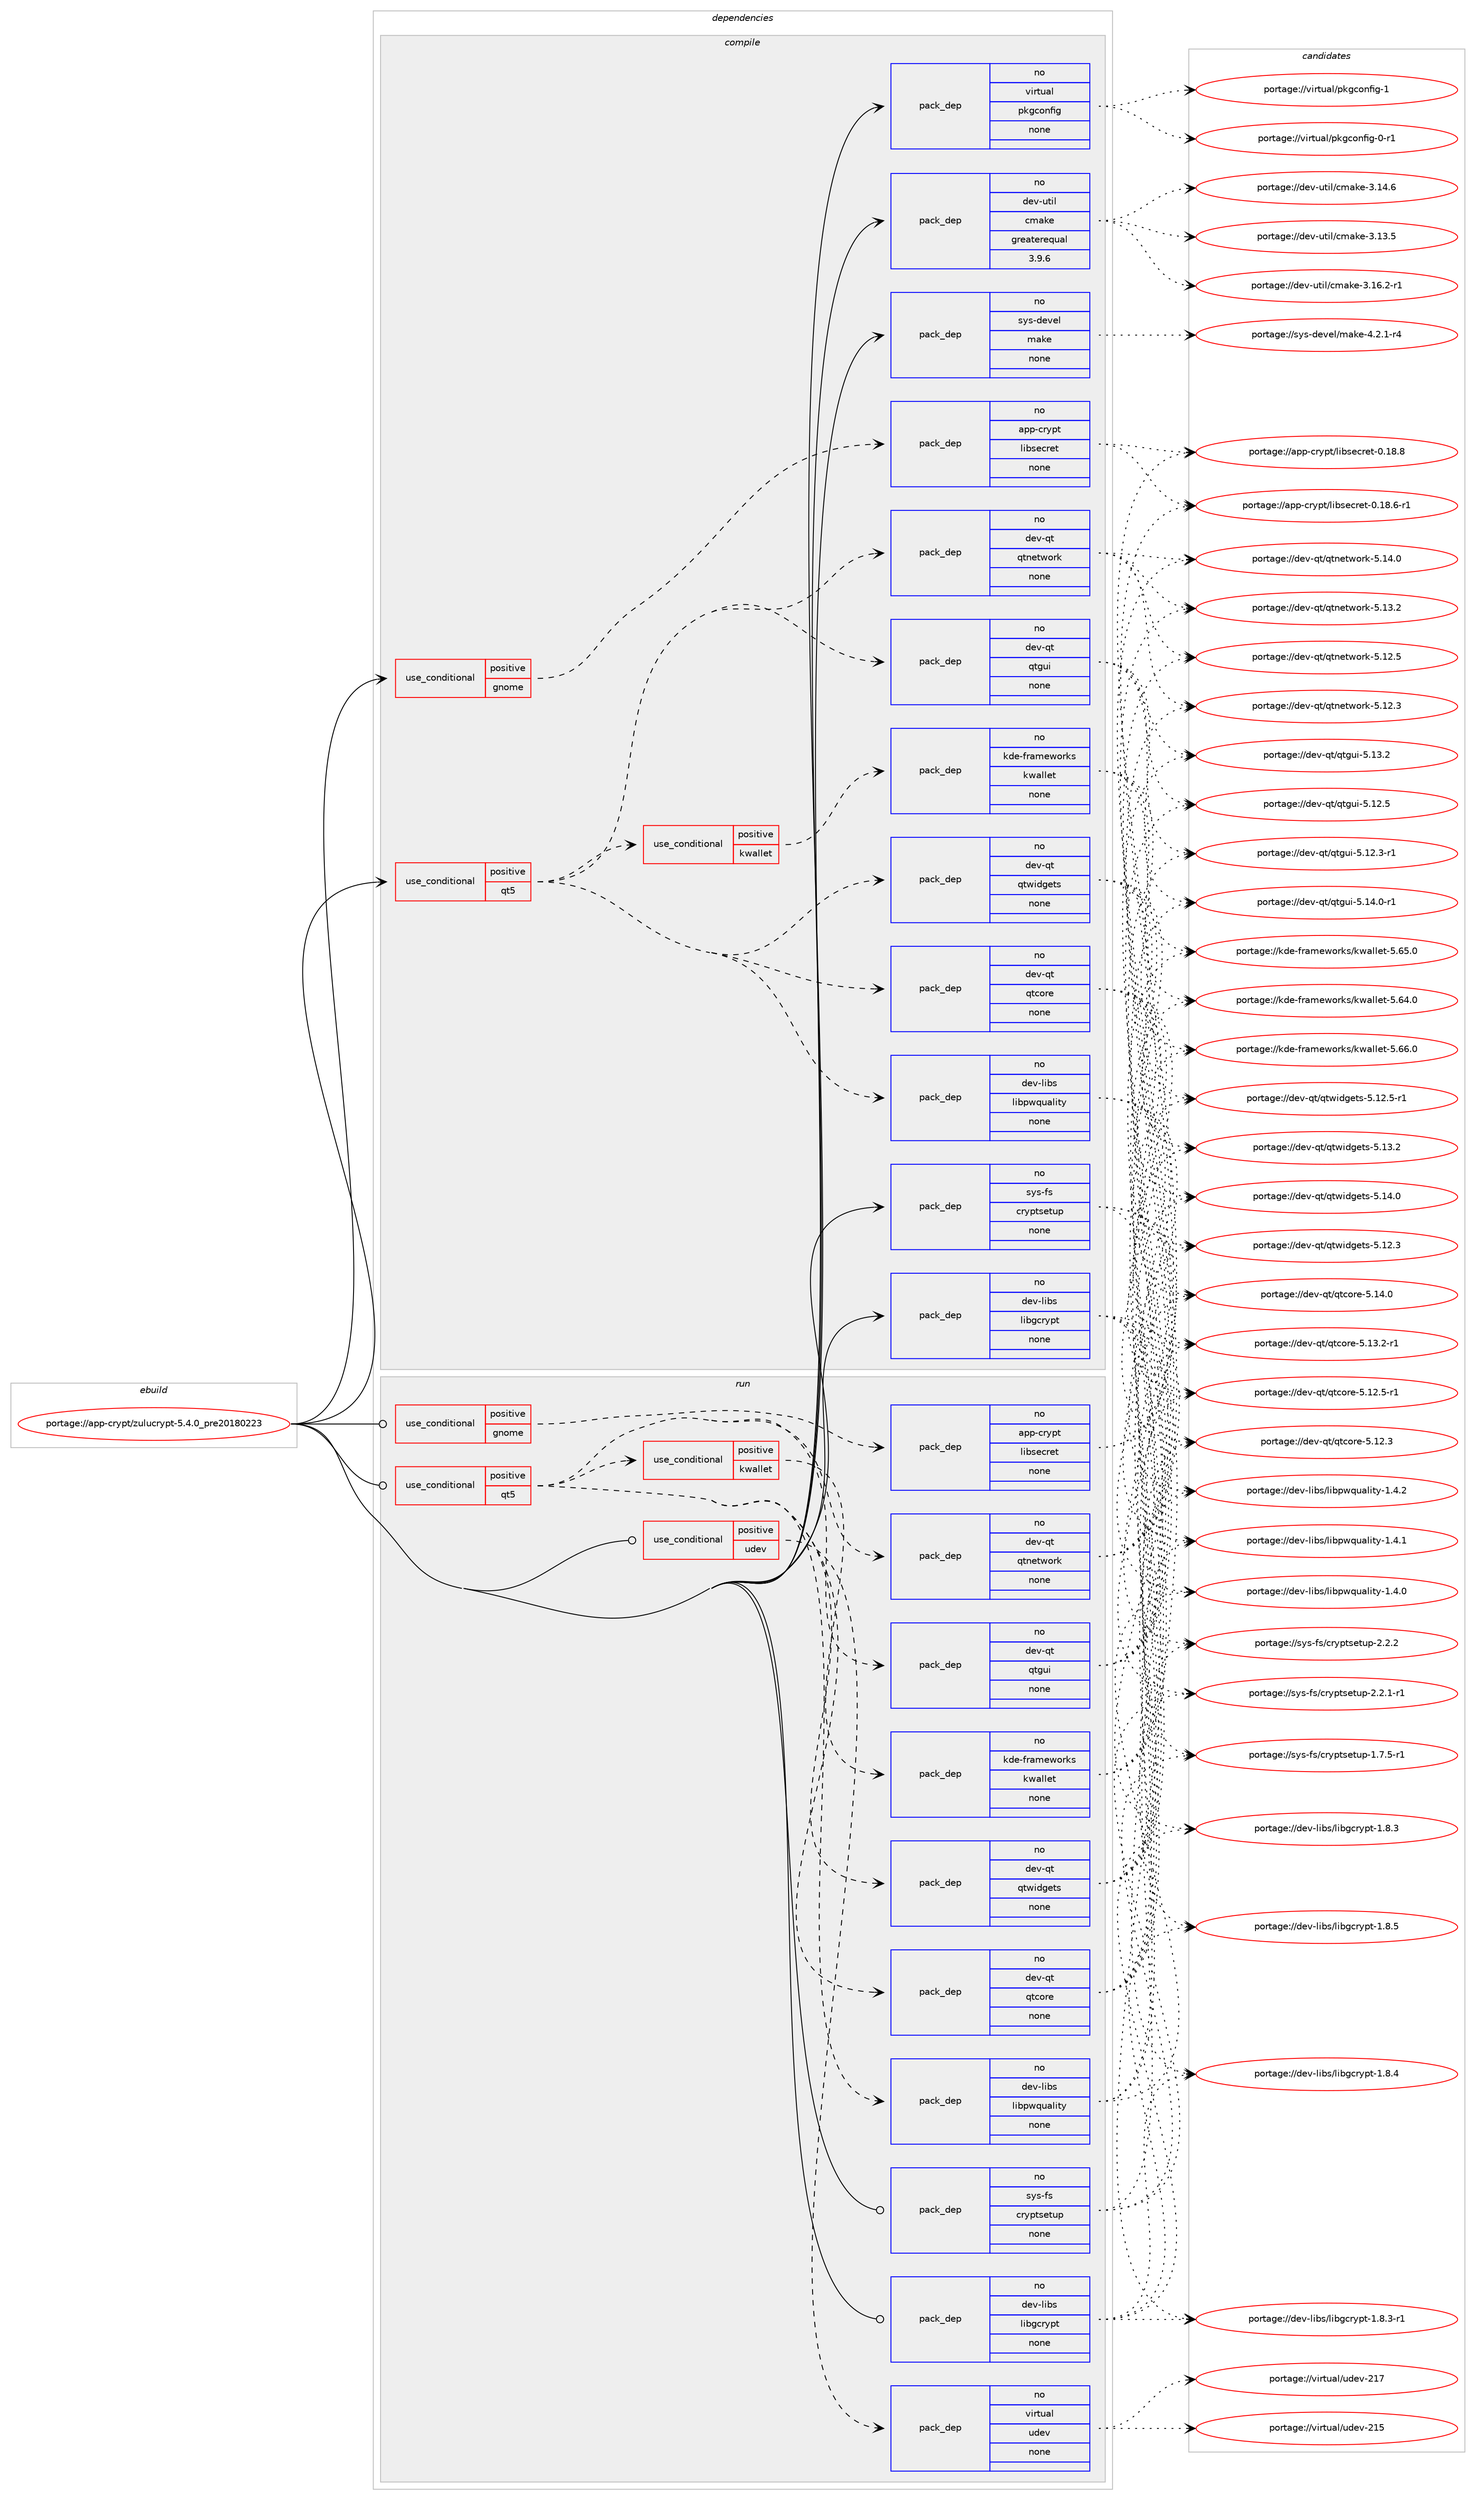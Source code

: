 digraph prolog {

# *************
# Graph options
# *************

newrank=true;
concentrate=true;
compound=true;
graph [rankdir=LR,fontname=Helvetica,fontsize=10,ranksep=1.5];#, ranksep=2.5, nodesep=0.2];
edge  [arrowhead=vee];
node  [fontname=Helvetica,fontsize=10];

# **********
# The ebuild
# **********

subgraph cluster_leftcol {
color=gray;
label=<<i>ebuild</i>>;
id [label="portage://app-crypt/zulucrypt-5.4.0_pre20180223", color=red, width=4, href="../app-crypt/zulucrypt-5.4.0_pre20180223.svg"];
}

# ****************
# The dependencies
# ****************

subgraph cluster_midcol {
color=gray;
label=<<i>dependencies</i>>;
subgraph cluster_compile {
fillcolor="#eeeeee";
style=filled;
label=<<i>compile</i>>;
subgraph cond151026 {
dependency640977 [label=<<TABLE BORDER="0" CELLBORDER="1" CELLSPACING="0" CELLPADDING="4"><TR><TD ROWSPAN="3" CELLPADDING="10">use_conditional</TD></TR><TR><TD>positive</TD></TR><TR><TD>gnome</TD></TR></TABLE>>, shape=none, color=red];
subgraph pack481435 {
dependency640978 [label=<<TABLE BORDER="0" CELLBORDER="1" CELLSPACING="0" CELLPADDING="4" WIDTH="220"><TR><TD ROWSPAN="6" CELLPADDING="30">pack_dep</TD></TR><TR><TD WIDTH="110">no</TD></TR><TR><TD>app-crypt</TD></TR><TR><TD>libsecret</TD></TR><TR><TD>none</TD></TR><TR><TD></TD></TR></TABLE>>, shape=none, color=blue];
}
dependency640977:e -> dependency640978:w [weight=20,style="dashed",arrowhead="vee"];
}
id:e -> dependency640977:w [weight=20,style="solid",arrowhead="vee"];
subgraph cond151027 {
dependency640979 [label=<<TABLE BORDER="0" CELLBORDER="1" CELLSPACING="0" CELLPADDING="4"><TR><TD ROWSPAN="3" CELLPADDING="10">use_conditional</TD></TR><TR><TD>positive</TD></TR><TR><TD>qt5</TD></TR></TABLE>>, shape=none, color=red];
subgraph pack481436 {
dependency640980 [label=<<TABLE BORDER="0" CELLBORDER="1" CELLSPACING="0" CELLPADDING="4" WIDTH="220"><TR><TD ROWSPAN="6" CELLPADDING="30">pack_dep</TD></TR><TR><TD WIDTH="110">no</TD></TR><TR><TD>dev-libs</TD></TR><TR><TD>libpwquality</TD></TR><TR><TD>none</TD></TR><TR><TD></TD></TR></TABLE>>, shape=none, color=blue];
}
dependency640979:e -> dependency640980:w [weight=20,style="dashed",arrowhead="vee"];
subgraph pack481437 {
dependency640981 [label=<<TABLE BORDER="0" CELLBORDER="1" CELLSPACING="0" CELLPADDING="4" WIDTH="220"><TR><TD ROWSPAN="6" CELLPADDING="30">pack_dep</TD></TR><TR><TD WIDTH="110">no</TD></TR><TR><TD>dev-qt</TD></TR><TR><TD>qtcore</TD></TR><TR><TD>none</TD></TR><TR><TD></TD></TR></TABLE>>, shape=none, color=blue];
}
dependency640979:e -> dependency640981:w [weight=20,style="dashed",arrowhead="vee"];
subgraph pack481438 {
dependency640982 [label=<<TABLE BORDER="0" CELLBORDER="1" CELLSPACING="0" CELLPADDING="4" WIDTH="220"><TR><TD ROWSPAN="6" CELLPADDING="30">pack_dep</TD></TR><TR><TD WIDTH="110">no</TD></TR><TR><TD>dev-qt</TD></TR><TR><TD>qtgui</TD></TR><TR><TD>none</TD></TR><TR><TD></TD></TR></TABLE>>, shape=none, color=blue];
}
dependency640979:e -> dependency640982:w [weight=20,style="dashed",arrowhead="vee"];
subgraph pack481439 {
dependency640983 [label=<<TABLE BORDER="0" CELLBORDER="1" CELLSPACING="0" CELLPADDING="4" WIDTH="220"><TR><TD ROWSPAN="6" CELLPADDING="30">pack_dep</TD></TR><TR><TD WIDTH="110">no</TD></TR><TR><TD>dev-qt</TD></TR><TR><TD>qtnetwork</TD></TR><TR><TD>none</TD></TR><TR><TD></TD></TR></TABLE>>, shape=none, color=blue];
}
dependency640979:e -> dependency640983:w [weight=20,style="dashed",arrowhead="vee"];
subgraph pack481440 {
dependency640984 [label=<<TABLE BORDER="0" CELLBORDER="1" CELLSPACING="0" CELLPADDING="4" WIDTH="220"><TR><TD ROWSPAN="6" CELLPADDING="30">pack_dep</TD></TR><TR><TD WIDTH="110">no</TD></TR><TR><TD>dev-qt</TD></TR><TR><TD>qtwidgets</TD></TR><TR><TD>none</TD></TR><TR><TD></TD></TR></TABLE>>, shape=none, color=blue];
}
dependency640979:e -> dependency640984:w [weight=20,style="dashed",arrowhead="vee"];
subgraph cond151028 {
dependency640985 [label=<<TABLE BORDER="0" CELLBORDER="1" CELLSPACING="0" CELLPADDING="4"><TR><TD ROWSPAN="3" CELLPADDING="10">use_conditional</TD></TR><TR><TD>positive</TD></TR><TR><TD>kwallet</TD></TR></TABLE>>, shape=none, color=red];
subgraph pack481441 {
dependency640986 [label=<<TABLE BORDER="0" CELLBORDER="1" CELLSPACING="0" CELLPADDING="4" WIDTH="220"><TR><TD ROWSPAN="6" CELLPADDING="30">pack_dep</TD></TR><TR><TD WIDTH="110">no</TD></TR><TR><TD>kde-frameworks</TD></TR><TR><TD>kwallet</TD></TR><TR><TD>none</TD></TR><TR><TD></TD></TR></TABLE>>, shape=none, color=blue];
}
dependency640985:e -> dependency640986:w [weight=20,style="dashed",arrowhead="vee"];
}
dependency640979:e -> dependency640985:w [weight=20,style="dashed",arrowhead="vee"];
}
id:e -> dependency640979:w [weight=20,style="solid",arrowhead="vee"];
subgraph pack481442 {
dependency640987 [label=<<TABLE BORDER="0" CELLBORDER="1" CELLSPACING="0" CELLPADDING="4" WIDTH="220"><TR><TD ROWSPAN="6" CELLPADDING="30">pack_dep</TD></TR><TR><TD WIDTH="110">no</TD></TR><TR><TD>dev-libs</TD></TR><TR><TD>libgcrypt</TD></TR><TR><TD>none</TD></TR><TR><TD></TD></TR></TABLE>>, shape=none, color=blue];
}
id:e -> dependency640987:w [weight=20,style="solid",arrowhead="vee"];
subgraph pack481443 {
dependency640988 [label=<<TABLE BORDER="0" CELLBORDER="1" CELLSPACING="0" CELLPADDING="4" WIDTH="220"><TR><TD ROWSPAN="6" CELLPADDING="30">pack_dep</TD></TR><TR><TD WIDTH="110">no</TD></TR><TR><TD>dev-util</TD></TR><TR><TD>cmake</TD></TR><TR><TD>greaterequal</TD></TR><TR><TD>3.9.6</TD></TR></TABLE>>, shape=none, color=blue];
}
id:e -> dependency640988:w [weight=20,style="solid",arrowhead="vee"];
subgraph pack481444 {
dependency640989 [label=<<TABLE BORDER="0" CELLBORDER="1" CELLSPACING="0" CELLPADDING="4" WIDTH="220"><TR><TD ROWSPAN="6" CELLPADDING="30">pack_dep</TD></TR><TR><TD WIDTH="110">no</TD></TR><TR><TD>sys-devel</TD></TR><TR><TD>make</TD></TR><TR><TD>none</TD></TR><TR><TD></TD></TR></TABLE>>, shape=none, color=blue];
}
id:e -> dependency640989:w [weight=20,style="solid",arrowhead="vee"];
subgraph pack481445 {
dependency640990 [label=<<TABLE BORDER="0" CELLBORDER="1" CELLSPACING="0" CELLPADDING="4" WIDTH="220"><TR><TD ROWSPAN="6" CELLPADDING="30">pack_dep</TD></TR><TR><TD WIDTH="110">no</TD></TR><TR><TD>sys-fs</TD></TR><TR><TD>cryptsetup</TD></TR><TR><TD>none</TD></TR><TR><TD></TD></TR></TABLE>>, shape=none, color=blue];
}
id:e -> dependency640990:w [weight=20,style="solid",arrowhead="vee"];
subgraph pack481446 {
dependency640991 [label=<<TABLE BORDER="0" CELLBORDER="1" CELLSPACING="0" CELLPADDING="4" WIDTH="220"><TR><TD ROWSPAN="6" CELLPADDING="30">pack_dep</TD></TR><TR><TD WIDTH="110">no</TD></TR><TR><TD>virtual</TD></TR><TR><TD>pkgconfig</TD></TR><TR><TD>none</TD></TR><TR><TD></TD></TR></TABLE>>, shape=none, color=blue];
}
id:e -> dependency640991:w [weight=20,style="solid",arrowhead="vee"];
}
subgraph cluster_compileandrun {
fillcolor="#eeeeee";
style=filled;
label=<<i>compile and run</i>>;
}
subgraph cluster_run {
fillcolor="#eeeeee";
style=filled;
label=<<i>run</i>>;
subgraph cond151029 {
dependency640992 [label=<<TABLE BORDER="0" CELLBORDER="1" CELLSPACING="0" CELLPADDING="4"><TR><TD ROWSPAN="3" CELLPADDING="10">use_conditional</TD></TR><TR><TD>positive</TD></TR><TR><TD>gnome</TD></TR></TABLE>>, shape=none, color=red];
subgraph pack481447 {
dependency640993 [label=<<TABLE BORDER="0" CELLBORDER="1" CELLSPACING="0" CELLPADDING="4" WIDTH="220"><TR><TD ROWSPAN="6" CELLPADDING="30">pack_dep</TD></TR><TR><TD WIDTH="110">no</TD></TR><TR><TD>app-crypt</TD></TR><TR><TD>libsecret</TD></TR><TR><TD>none</TD></TR><TR><TD></TD></TR></TABLE>>, shape=none, color=blue];
}
dependency640992:e -> dependency640993:w [weight=20,style="dashed",arrowhead="vee"];
}
id:e -> dependency640992:w [weight=20,style="solid",arrowhead="odot"];
subgraph cond151030 {
dependency640994 [label=<<TABLE BORDER="0" CELLBORDER="1" CELLSPACING="0" CELLPADDING="4"><TR><TD ROWSPAN="3" CELLPADDING="10">use_conditional</TD></TR><TR><TD>positive</TD></TR><TR><TD>qt5</TD></TR></TABLE>>, shape=none, color=red];
subgraph pack481448 {
dependency640995 [label=<<TABLE BORDER="0" CELLBORDER="1" CELLSPACING="0" CELLPADDING="4" WIDTH="220"><TR><TD ROWSPAN="6" CELLPADDING="30">pack_dep</TD></TR><TR><TD WIDTH="110">no</TD></TR><TR><TD>dev-libs</TD></TR><TR><TD>libpwquality</TD></TR><TR><TD>none</TD></TR><TR><TD></TD></TR></TABLE>>, shape=none, color=blue];
}
dependency640994:e -> dependency640995:w [weight=20,style="dashed",arrowhead="vee"];
subgraph pack481449 {
dependency640996 [label=<<TABLE BORDER="0" CELLBORDER="1" CELLSPACING="0" CELLPADDING="4" WIDTH="220"><TR><TD ROWSPAN="6" CELLPADDING="30">pack_dep</TD></TR><TR><TD WIDTH="110">no</TD></TR><TR><TD>dev-qt</TD></TR><TR><TD>qtcore</TD></TR><TR><TD>none</TD></TR><TR><TD></TD></TR></TABLE>>, shape=none, color=blue];
}
dependency640994:e -> dependency640996:w [weight=20,style="dashed",arrowhead="vee"];
subgraph pack481450 {
dependency640997 [label=<<TABLE BORDER="0" CELLBORDER="1" CELLSPACING="0" CELLPADDING="4" WIDTH="220"><TR><TD ROWSPAN="6" CELLPADDING="30">pack_dep</TD></TR><TR><TD WIDTH="110">no</TD></TR><TR><TD>dev-qt</TD></TR><TR><TD>qtgui</TD></TR><TR><TD>none</TD></TR><TR><TD></TD></TR></TABLE>>, shape=none, color=blue];
}
dependency640994:e -> dependency640997:w [weight=20,style="dashed",arrowhead="vee"];
subgraph pack481451 {
dependency640998 [label=<<TABLE BORDER="0" CELLBORDER="1" CELLSPACING="0" CELLPADDING="4" WIDTH="220"><TR><TD ROWSPAN="6" CELLPADDING="30">pack_dep</TD></TR><TR><TD WIDTH="110">no</TD></TR><TR><TD>dev-qt</TD></TR><TR><TD>qtnetwork</TD></TR><TR><TD>none</TD></TR><TR><TD></TD></TR></TABLE>>, shape=none, color=blue];
}
dependency640994:e -> dependency640998:w [weight=20,style="dashed",arrowhead="vee"];
subgraph pack481452 {
dependency640999 [label=<<TABLE BORDER="0" CELLBORDER="1" CELLSPACING="0" CELLPADDING="4" WIDTH="220"><TR><TD ROWSPAN="6" CELLPADDING="30">pack_dep</TD></TR><TR><TD WIDTH="110">no</TD></TR><TR><TD>dev-qt</TD></TR><TR><TD>qtwidgets</TD></TR><TR><TD>none</TD></TR><TR><TD></TD></TR></TABLE>>, shape=none, color=blue];
}
dependency640994:e -> dependency640999:w [weight=20,style="dashed",arrowhead="vee"];
subgraph cond151031 {
dependency641000 [label=<<TABLE BORDER="0" CELLBORDER="1" CELLSPACING="0" CELLPADDING="4"><TR><TD ROWSPAN="3" CELLPADDING="10">use_conditional</TD></TR><TR><TD>positive</TD></TR><TR><TD>kwallet</TD></TR></TABLE>>, shape=none, color=red];
subgraph pack481453 {
dependency641001 [label=<<TABLE BORDER="0" CELLBORDER="1" CELLSPACING="0" CELLPADDING="4" WIDTH="220"><TR><TD ROWSPAN="6" CELLPADDING="30">pack_dep</TD></TR><TR><TD WIDTH="110">no</TD></TR><TR><TD>kde-frameworks</TD></TR><TR><TD>kwallet</TD></TR><TR><TD>none</TD></TR><TR><TD></TD></TR></TABLE>>, shape=none, color=blue];
}
dependency641000:e -> dependency641001:w [weight=20,style="dashed",arrowhead="vee"];
}
dependency640994:e -> dependency641000:w [weight=20,style="dashed",arrowhead="vee"];
}
id:e -> dependency640994:w [weight=20,style="solid",arrowhead="odot"];
subgraph cond151032 {
dependency641002 [label=<<TABLE BORDER="0" CELLBORDER="1" CELLSPACING="0" CELLPADDING="4"><TR><TD ROWSPAN="3" CELLPADDING="10">use_conditional</TD></TR><TR><TD>positive</TD></TR><TR><TD>udev</TD></TR></TABLE>>, shape=none, color=red];
subgraph pack481454 {
dependency641003 [label=<<TABLE BORDER="0" CELLBORDER="1" CELLSPACING="0" CELLPADDING="4" WIDTH="220"><TR><TD ROWSPAN="6" CELLPADDING="30">pack_dep</TD></TR><TR><TD WIDTH="110">no</TD></TR><TR><TD>virtual</TD></TR><TR><TD>udev</TD></TR><TR><TD>none</TD></TR><TR><TD></TD></TR></TABLE>>, shape=none, color=blue];
}
dependency641002:e -> dependency641003:w [weight=20,style="dashed",arrowhead="vee"];
}
id:e -> dependency641002:w [weight=20,style="solid",arrowhead="odot"];
subgraph pack481455 {
dependency641004 [label=<<TABLE BORDER="0" CELLBORDER="1" CELLSPACING="0" CELLPADDING="4" WIDTH="220"><TR><TD ROWSPAN="6" CELLPADDING="30">pack_dep</TD></TR><TR><TD WIDTH="110">no</TD></TR><TR><TD>dev-libs</TD></TR><TR><TD>libgcrypt</TD></TR><TR><TD>none</TD></TR><TR><TD></TD></TR></TABLE>>, shape=none, color=blue];
}
id:e -> dependency641004:w [weight=20,style="solid",arrowhead="odot"];
subgraph pack481456 {
dependency641005 [label=<<TABLE BORDER="0" CELLBORDER="1" CELLSPACING="0" CELLPADDING="4" WIDTH="220"><TR><TD ROWSPAN="6" CELLPADDING="30">pack_dep</TD></TR><TR><TD WIDTH="110">no</TD></TR><TR><TD>sys-fs</TD></TR><TR><TD>cryptsetup</TD></TR><TR><TD>none</TD></TR><TR><TD></TD></TR></TABLE>>, shape=none, color=blue];
}
id:e -> dependency641005:w [weight=20,style="solid",arrowhead="odot"];
}
}

# **************
# The candidates
# **************

subgraph cluster_choices {
rank=same;
color=gray;
label=<<i>candidates</i>>;

subgraph choice481435 {
color=black;
nodesep=1;
choice97112112459911412111211647108105981151019911410111645484649564656 [label="portage://app-crypt/libsecret-0.18.8", color=red, width=4,href="../app-crypt/libsecret-0.18.8.svg"];
choice971121124599114121112116471081059811510199114101116454846495646544511449 [label="portage://app-crypt/libsecret-0.18.6-r1", color=red, width=4,href="../app-crypt/libsecret-0.18.6-r1.svg"];
dependency640978:e -> choice97112112459911412111211647108105981151019911410111645484649564656:w [style=dotted,weight="100"];
dependency640978:e -> choice971121124599114121112116471081059811510199114101116454846495646544511449:w [style=dotted,weight="100"];
}
subgraph choice481436 {
color=black;
nodesep=1;
choice1001011184510810598115471081059811211911311797108105116121454946524650 [label="portage://dev-libs/libpwquality-1.4.2", color=red, width=4,href="../dev-libs/libpwquality-1.4.2.svg"];
choice1001011184510810598115471081059811211911311797108105116121454946524649 [label="portage://dev-libs/libpwquality-1.4.1", color=red, width=4,href="../dev-libs/libpwquality-1.4.1.svg"];
choice1001011184510810598115471081059811211911311797108105116121454946524648 [label="portage://dev-libs/libpwquality-1.4.0", color=red, width=4,href="../dev-libs/libpwquality-1.4.0.svg"];
dependency640980:e -> choice1001011184510810598115471081059811211911311797108105116121454946524650:w [style=dotted,weight="100"];
dependency640980:e -> choice1001011184510810598115471081059811211911311797108105116121454946524649:w [style=dotted,weight="100"];
dependency640980:e -> choice1001011184510810598115471081059811211911311797108105116121454946524648:w [style=dotted,weight="100"];
}
subgraph choice481437 {
color=black;
nodesep=1;
choice10010111845113116471131169911111410145534649524648 [label="portage://dev-qt/qtcore-5.14.0", color=red, width=4,href="../dev-qt/qtcore-5.14.0.svg"];
choice100101118451131164711311699111114101455346495146504511449 [label="portage://dev-qt/qtcore-5.13.2-r1", color=red, width=4,href="../dev-qt/qtcore-5.13.2-r1.svg"];
choice100101118451131164711311699111114101455346495046534511449 [label="portage://dev-qt/qtcore-5.12.5-r1", color=red, width=4,href="../dev-qt/qtcore-5.12.5-r1.svg"];
choice10010111845113116471131169911111410145534649504651 [label="portage://dev-qt/qtcore-5.12.3", color=red, width=4,href="../dev-qt/qtcore-5.12.3.svg"];
dependency640981:e -> choice10010111845113116471131169911111410145534649524648:w [style=dotted,weight="100"];
dependency640981:e -> choice100101118451131164711311699111114101455346495146504511449:w [style=dotted,weight="100"];
dependency640981:e -> choice100101118451131164711311699111114101455346495046534511449:w [style=dotted,weight="100"];
dependency640981:e -> choice10010111845113116471131169911111410145534649504651:w [style=dotted,weight="100"];
}
subgraph choice481438 {
color=black;
nodesep=1;
choice1001011184511311647113116103117105455346495246484511449 [label="portage://dev-qt/qtgui-5.14.0-r1", color=red, width=4,href="../dev-qt/qtgui-5.14.0-r1.svg"];
choice100101118451131164711311610311710545534649514650 [label="portage://dev-qt/qtgui-5.13.2", color=red, width=4,href="../dev-qt/qtgui-5.13.2.svg"];
choice100101118451131164711311610311710545534649504653 [label="portage://dev-qt/qtgui-5.12.5", color=red, width=4,href="../dev-qt/qtgui-5.12.5.svg"];
choice1001011184511311647113116103117105455346495046514511449 [label="portage://dev-qt/qtgui-5.12.3-r1", color=red, width=4,href="../dev-qt/qtgui-5.12.3-r1.svg"];
dependency640982:e -> choice1001011184511311647113116103117105455346495246484511449:w [style=dotted,weight="100"];
dependency640982:e -> choice100101118451131164711311610311710545534649514650:w [style=dotted,weight="100"];
dependency640982:e -> choice100101118451131164711311610311710545534649504653:w [style=dotted,weight="100"];
dependency640982:e -> choice1001011184511311647113116103117105455346495046514511449:w [style=dotted,weight="100"];
}
subgraph choice481439 {
color=black;
nodesep=1;
choice100101118451131164711311611010111611911111410745534649524648 [label="portage://dev-qt/qtnetwork-5.14.0", color=red, width=4,href="../dev-qt/qtnetwork-5.14.0.svg"];
choice100101118451131164711311611010111611911111410745534649514650 [label="portage://dev-qt/qtnetwork-5.13.2", color=red, width=4,href="../dev-qt/qtnetwork-5.13.2.svg"];
choice100101118451131164711311611010111611911111410745534649504653 [label="portage://dev-qt/qtnetwork-5.12.5", color=red, width=4,href="../dev-qt/qtnetwork-5.12.5.svg"];
choice100101118451131164711311611010111611911111410745534649504651 [label="portage://dev-qt/qtnetwork-5.12.3", color=red, width=4,href="../dev-qt/qtnetwork-5.12.3.svg"];
dependency640983:e -> choice100101118451131164711311611010111611911111410745534649524648:w [style=dotted,weight="100"];
dependency640983:e -> choice100101118451131164711311611010111611911111410745534649514650:w [style=dotted,weight="100"];
dependency640983:e -> choice100101118451131164711311611010111611911111410745534649504653:w [style=dotted,weight="100"];
dependency640983:e -> choice100101118451131164711311611010111611911111410745534649504651:w [style=dotted,weight="100"];
}
subgraph choice481440 {
color=black;
nodesep=1;
choice100101118451131164711311611910510010310111611545534649524648 [label="portage://dev-qt/qtwidgets-5.14.0", color=red, width=4,href="../dev-qt/qtwidgets-5.14.0.svg"];
choice100101118451131164711311611910510010310111611545534649514650 [label="portage://dev-qt/qtwidgets-5.13.2", color=red, width=4,href="../dev-qt/qtwidgets-5.13.2.svg"];
choice1001011184511311647113116119105100103101116115455346495046534511449 [label="portage://dev-qt/qtwidgets-5.12.5-r1", color=red, width=4,href="../dev-qt/qtwidgets-5.12.5-r1.svg"];
choice100101118451131164711311611910510010310111611545534649504651 [label="portage://dev-qt/qtwidgets-5.12.3", color=red, width=4,href="../dev-qt/qtwidgets-5.12.3.svg"];
dependency640984:e -> choice100101118451131164711311611910510010310111611545534649524648:w [style=dotted,weight="100"];
dependency640984:e -> choice100101118451131164711311611910510010310111611545534649514650:w [style=dotted,weight="100"];
dependency640984:e -> choice1001011184511311647113116119105100103101116115455346495046534511449:w [style=dotted,weight="100"];
dependency640984:e -> choice100101118451131164711311611910510010310111611545534649504651:w [style=dotted,weight="100"];
}
subgraph choice481441 {
color=black;
nodesep=1;
choice1071001014510211497109101119111114107115471071199710810810111645534654544648 [label="portage://kde-frameworks/kwallet-5.66.0", color=red, width=4,href="../kde-frameworks/kwallet-5.66.0.svg"];
choice1071001014510211497109101119111114107115471071199710810810111645534654534648 [label="portage://kde-frameworks/kwallet-5.65.0", color=red, width=4,href="../kde-frameworks/kwallet-5.65.0.svg"];
choice1071001014510211497109101119111114107115471071199710810810111645534654524648 [label="portage://kde-frameworks/kwallet-5.64.0", color=red, width=4,href="../kde-frameworks/kwallet-5.64.0.svg"];
dependency640986:e -> choice1071001014510211497109101119111114107115471071199710810810111645534654544648:w [style=dotted,weight="100"];
dependency640986:e -> choice1071001014510211497109101119111114107115471071199710810810111645534654534648:w [style=dotted,weight="100"];
dependency640986:e -> choice1071001014510211497109101119111114107115471071199710810810111645534654524648:w [style=dotted,weight="100"];
}
subgraph choice481442 {
color=black;
nodesep=1;
choice1001011184510810598115471081059810399114121112116454946564653 [label="portage://dev-libs/libgcrypt-1.8.5", color=red, width=4,href="../dev-libs/libgcrypt-1.8.5.svg"];
choice1001011184510810598115471081059810399114121112116454946564652 [label="portage://dev-libs/libgcrypt-1.8.4", color=red, width=4,href="../dev-libs/libgcrypt-1.8.4.svg"];
choice10010111845108105981154710810598103991141211121164549465646514511449 [label="portage://dev-libs/libgcrypt-1.8.3-r1", color=red, width=4,href="../dev-libs/libgcrypt-1.8.3-r1.svg"];
choice1001011184510810598115471081059810399114121112116454946564651 [label="portage://dev-libs/libgcrypt-1.8.3", color=red, width=4,href="../dev-libs/libgcrypt-1.8.3.svg"];
dependency640987:e -> choice1001011184510810598115471081059810399114121112116454946564653:w [style=dotted,weight="100"];
dependency640987:e -> choice1001011184510810598115471081059810399114121112116454946564652:w [style=dotted,weight="100"];
dependency640987:e -> choice10010111845108105981154710810598103991141211121164549465646514511449:w [style=dotted,weight="100"];
dependency640987:e -> choice1001011184510810598115471081059810399114121112116454946564651:w [style=dotted,weight="100"];
}
subgraph choice481443 {
color=black;
nodesep=1;
choice10010111845117116105108479910997107101455146495446504511449 [label="portage://dev-util/cmake-3.16.2-r1", color=red, width=4,href="../dev-util/cmake-3.16.2-r1.svg"];
choice1001011184511711610510847991099710710145514649524654 [label="portage://dev-util/cmake-3.14.6", color=red, width=4,href="../dev-util/cmake-3.14.6.svg"];
choice1001011184511711610510847991099710710145514649514653 [label="portage://dev-util/cmake-3.13.5", color=red, width=4,href="../dev-util/cmake-3.13.5.svg"];
dependency640988:e -> choice10010111845117116105108479910997107101455146495446504511449:w [style=dotted,weight="100"];
dependency640988:e -> choice1001011184511711610510847991099710710145514649524654:w [style=dotted,weight="100"];
dependency640988:e -> choice1001011184511711610510847991099710710145514649514653:w [style=dotted,weight="100"];
}
subgraph choice481444 {
color=black;
nodesep=1;
choice1151211154510010111810110847109971071014552465046494511452 [label="portage://sys-devel/make-4.2.1-r4", color=red, width=4,href="../sys-devel/make-4.2.1-r4.svg"];
dependency640989:e -> choice1151211154510010111810110847109971071014552465046494511452:w [style=dotted,weight="100"];
}
subgraph choice481445 {
color=black;
nodesep=1;
choice115121115451021154799114121112116115101116117112455046504650 [label="portage://sys-fs/cryptsetup-2.2.2", color=red, width=4,href="../sys-fs/cryptsetup-2.2.2.svg"];
choice1151211154510211547991141211121161151011161171124550465046494511449 [label="portage://sys-fs/cryptsetup-2.2.1-r1", color=red, width=4,href="../sys-fs/cryptsetup-2.2.1-r1.svg"];
choice1151211154510211547991141211121161151011161171124549465546534511449 [label="portage://sys-fs/cryptsetup-1.7.5-r1", color=red, width=4,href="../sys-fs/cryptsetup-1.7.5-r1.svg"];
dependency640990:e -> choice115121115451021154799114121112116115101116117112455046504650:w [style=dotted,weight="100"];
dependency640990:e -> choice1151211154510211547991141211121161151011161171124550465046494511449:w [style=dotted,weight="100"];
dependency640990:e -> choice1151211154510211547991141211121161151011161171124549465546534511449:w [style=dotted,weight="100"];
}
subgraph choice481446 {
color=black;
nodesep=1;
choice1181051141161179710847112107103991111101021051034549 [label="portage://virtual/pkgconfig-1", color=red, width=4,href="../virtual/pkgconfig-1.svg"];
choice11810511411611797108471121071039911111010210510345484511449 [label="portage://virtual/pkgconfig-0-r1", color=red, width=4,href="../virtual/pkgconfig-0-r1.svg"];
dependency640991:e -> choice1181051141161179710847112107103991111101021051034549:w [style=dotted,weight="100"];
dependency640991:e -> choice11810511411611797108471121071039911111010210510345484511449:w [style=dotted,weight="100"];
}
subgraph choice481447 {
color=black;
nodesep=1;
choice97112112459911412111211647108105981151019911410111645484649564656 [label="portage://app-crypt/libsecret-0.18.8", color=red, width=4,href="../app-crypt/libsecret-0.18.8.svg"];
choice971121124599114121112116471081059811510199114101116454846495646544511449 [label="portage://app-crypt/libsecret-0.18.6-r1", color=red, width=4,href="../app-crypt/libsecret-0.18.6-r1.svg"];
dependency640993:e -> choice97112112459911412111211647108105981151019911410111645484649564656:w [style=dotted,weight="100"];
dependency640993:e -> choice971121124599114121112116471081059811510199114101116454846495646544511449:w [style=dotted,weight="100"];
}
subgraph choice481448 {
color=black;
nodesep=1;
choice1001011184510810598115471081059811211911311797108105116121454946524650 [label="portage://dev-libs/libpwquality-1.4.2", color=red, width=4,href="../dev-libs/libpwquality-1.4.2.svg"];
choice1001011184510810598115471081059811211911311797108105116121454946524649 [label="portage://dev-libs/libpwquality-1.4.1", color=red, width=4,href="../dev-libs/libpwquality-1.4.1.svg"];
choice1001011184510810598115471081059811211911311797108105116121454946524648 [label="portage://dev-libs/libpwquality-1.4.0", color=red, width=4,href="../dev-libs/libpwquality-1.4.0.svg"];
dependency640995:e -> choice1001011184510810598115471081059811211911311797108105116121454946524650:w [style=dotted,weight="100"];
dependency640995:e -> choice1001011184510810598115471081059811211911311797108105116121454946524649:w [style=dotted,weight="100"];
dependency640995:e -> choice1001011184510810598115471081059811211911311797108105116121454946524648:w [style=dotted,weight="100"];
}
subgraph choice481449 {
color=black;
nodesep=1;
choice10010111845113116471131169911111410145534649524648 [label="portage://dev-qt/qtcore-5.14.0", color=red, width=4,href="../dev-qt/qtcore-5.14.0.svg"];
choice100101118451131164711311699111114101455346495146504511449 [label="portage://dev-qt/qtcore-5.13.2-r1", color=red, width=4,href="../dev-qt/qtcore-5.13.2-r1.svg"];
choice100101118451131164711311699111114101455346495046534511449 [label="portage://dev-qt/qtcore-5.12.5-r1", color=red, width=4,href="../dev-qt/qtcore-5.12.5-r1.svg"];
choice10010111845113116471131169911111410145534649504651 [label="portage://dev-qt/qtcore-5.12.3", color=red, width=4,href="../dev-qt/qtcore-5.12.3.svg"];
dependency640996:e -> choice10010111845113116471131169911111410145534649524648:w [style=dotted,weight="100"];
dependency640996:e -> choice100101118451131164711311699111114101455346495146504511449:w [style=dotted,weight="100"];
dependency640996:e -> choice100101118451131164711311699111114101455346495046534511449:w [style=dotted,weight="100"];
dependency640996:e -> choice10010111845113116471131169911111410145534649504651:w [style=dotted,weight="100"];
}
subgraph choice481450 {
color=black;
nodesep=1;
choice1001011184511311647113116103117105455346495246484511449 [label="portage://dev-qt/qtgui-5.14.0-r1", color=red, width=4,href="../dev-qt/qtgui-5.14.0-r1.svg"];
choice100101118451131164711311610311710545534649514650 [label="portage://dev-qt/qtgui-5.13.2", color=red, width=4,href="../dev-qt/qtgui-5.13.2.svg"];
choice100101118451131164711311610311710545534649504653 [label="portage://dev-qt/qtgui-5.12.5", color=red, width=4,href="../dev-qt/qtgui-5.12.5.svg"];
choice1001011184511311647113116103117105455346495046514511449 [label="portage://dev-qt/qtgui-5.12.3-r1", color=red, width=4,href="../dev-qt/qtgui-5.12.3-r1.svg"];
dependency640997:e -> choice1001011184511311647113116103117105455346495246484511449:w [style=dotted,weight="100"];
dependency640997:e -> choice100101118451131164711311610311710545534649514650:w [style=dotted,weight="100"];
dependency640997:e -> choice100101118451131164711311610311710545534649504653:w [style=dotted,weight="100"];
dependency640997:e -> choice1001011184511311647113116103117105455346495046514511449:w [style=dotted,weight="100"];
}
subgraph choice481451 {
color=black;
nodesep=1;
choice100101118451131164711311611010111611911111410745534649524648 [label="portage://dev-qt/qtnetwork-5.14.0", color=red, width=4,href="../dev-qt/qtnetwork-5.14.0.svg"];
choice100101118451131164711311611010111611911111410745534649514650 [label="portage://dev-qt/qtnetwork-5.13.2", color=red, width=4,href="../dev-qt/qtnetwork-5.13.2.svg"];
choice100101118451131164711311611010111611911111410745534649504653 [label="portage://dev-qt/qtnetwork-5.12.5", color=red, width=4,href="../dev-qt/qtnetwork-5.12.5.svg"];
choice100101118451131164711311611010111611911111410745534649504651 [label="portage://dev-qt/qtnetwork-5.12.3", color=red, width=4,href="../dev-qt/qtnetwork-5.12.3.svg"];
dependency640998:e -> choice100101118451131164711311611010111611911111410745534649524648:w [style=dotted,weight="100"];
dependency640998:e -> choice100101118451131164711311611010111611911111410745534649514650:w [style=dotted,weight="100"];
dependency640998:e -> choice100101118451131164711311611010111611911111410745534649504653:w [style=dotted,weight="100"];
dependency640998:e -> choice100101118451131164711311611010111611911111410745534649504651:w [style=dotted,weight="100"];
}
subgraph choice481452 {
color=black;
nodesep=1;
choice100101118451131164711311611910510010310111611545534649524648 [label="portage://dev-qt/qtwidgets-5.14.0", color=red, width=4,href="../dev-qt/qtwidgets-5.14.0.svg"];
choice100101118451131164711311611910510010310111611545534649514650 [label="portage://dev-qt/qtwidgets-5.13.2", color=red, width=4,href="../dev-qt/qtwidgets-5.13.2.svg"];
choice1001011184511311647113116119105100103101116115455346495046534511449 [label="portage://dev-qt/qtwidgets-5.12.5-r1", color=red, width=4,href="../dev-qt/qtwidgets-5.12.5-r1.svg"];
choice100101118451131164711311611910510010310111611545534649504651 [label="portage://dev-qt/qtwidgets-5.12.3", color=red, width=4,href="../dev-qt/qtwidgets-5.12.3.svg"];
dependency640999:e -> choice100101118451131164711311611910510010310111611545534649524648:w [style=dotted,weight="100"];
dependency640999:e -> choice100101118451131164711311611910510010310111611545534649514650:w [style=dotted,weight="100"];
dependency640999:e -> choice1001011184511311647113116119105100103101116115455346495046534511449:w [style=dotted,weight="100"];
dependency640999:e -> choice100101118451131164711311611910510010310111611545534649504651:w [style=dotted,weight="100"];
}
subgraph choice481453 {
color=black;
nodesep=1;
choice1071001014510211497109101119111114107115471071199710810810111645534654544648 [label="portage://kde-frameworks/kwallet-5.66.0", color=red, width=4,href="../kde-frameworks/kwallet-5.66.0.svg"];
choice1071001014510211497109101119111114107115471071199710810810111645534654534648 [label="portage://kde-frameworks/kwallet-5.65.0", color=red, width=4,href="../kde-frameworks/kwallet-5.65.0.svg"];
choice1071001014510211497109101119111114107115471071199710810810111645534654524648 [label="portage://kde-frameworks/kwallet-5.64.0", color=red, width=4,href="../kde-frameworks/kwallet-5.64.0.svg"];
dependency641001:e -> choice1071001014510211497109101119111114107115471071199710810810111645534654544648:w [style=dotted,weight="100"];
dependency641001:e -> choice1071001014510211497109101119111114107115471071199710810810111645534654534648:w [style=dotted,weight="100"];
dependency641001:e -> choice1071001014510211497109101119111114107115471071199710810810111645534654524648:w [style=dotted,weight="100"];
}
subgraph choice481454 {
color=black;
nodesep=1;
choice118105114116117971084711710010111845504955 [label="portage://virtual/udev-217", color=red, width=4,href="../virtual/udev-217.svg"];
choice118105114116117971084711710010111845504953 [label="portage://virtual/udev-215", color=red, width=4,href="../virtual/udev-215.svg"];
dependency641003:e -> choice118105114116117971084711710010111845504955:w [style=dotted,weight="100"];
dependency641003:e -> choice118105114116117971084711710010111845504953:w [style=dotted,weight="100"];
}
subgraph choice481455 {
color=black;
nodesep=1;
choice1001011184510810598115471081059810399114121112116454946564653 [label="portage://dev-libs/libgcrypt-1.8.5", color=red, width=4,href="../dev-libs/libgcrypt-1.8.5.svg"];
choice1001011184510810598115471081059810399114121112116454946564652 [label="portage://dev-libs/libgcrypt-1.8.4", color=red, width=4,href="../dev-libs/libgcrypt-1.8.4.svg"];
choice10010111845108105981154710810598103991141211121164549465646514511449 [label="portage://dev-libs/libgcrypt-1.8.3-r1", color=red, width=4,href="../dev-libs/libgcrypt-1.8.3-r1.svg"];
choice1001011184510810598115471081059810399114121112116454946564651 [label="portage://dev-libs/libgcrypt-1.8.3", color=red, width=4,href="../dev-libs/libgcrypt-1.8.3.svg"];
dependency641004:e -> choice1001011184510810598115471081059810399114121112116454946564653:w [style=dotted,weight="100"];
dependency641004:e -> choice1001011184510810598115471081059810399114121112116454946564652:w [style=dotted,weight="100"];
dependency641004:e -> choice10010111845108105981154710810598103991141211121164549465646514511449:w [style=dotted,weight="100"];
dependency641004:e -> choice1001011184510810598115471081059810399114121112116454946564651:w [style=dotted,weight="100"];
}
subgraph choice481456 {
color=black;
nodesep=1;
choice115121115451021154799114121112116115101116117112455046504650 [label="portage://sys-fs/cryptsetup-2.2.2", color=red, width=4,href="../sys-fs/cryptsetup-2.2.2.svg"];
choice1151211154510211547991141211121161151011161171124550465046494511449 [label="portage://sys-fs/cryptsetup-2.2.1-r1", color=red, width=4,href="../sys-fs/cryptsetup-2.2.1-r1.svg"];
choice1151211154510211547991141211121161151011161171124549465546534511449 [label="portage://sys-fs/cryptsetup-1.7.5-r1", color=red, width=4,href="../sys-fs/cryptsetup-1.7.5-r1.svg"];
dependency641005:e -> choice115121115451021154799114121112116115101116117112455046504650:w [style=dotted,weight="100"];
dependency641005:e -> choice1151211154510211547991141211121161151011161171124550465046494511449:w [style=dotted,weight="100"];
dependency641005:e -> choice1151211154510211547991141211121161151011161171124549465546534511449:w [style=dotted,weight="100"];
}
}

}
